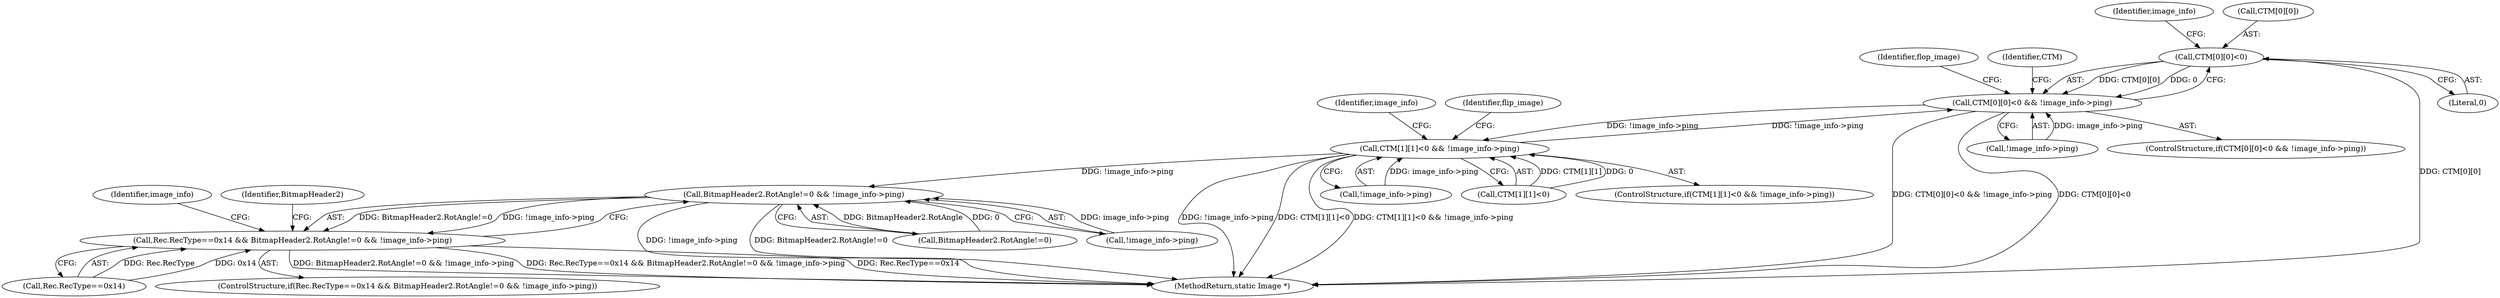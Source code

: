 digraph "0_ImageMagick_d9b2209a69ee90d8df81fb124eb66f593eb9f599_0@array" {
"1001632" [label="(Call,CTM[0][0]<0)"];
"1001631" [label="(Call,CTM[0][0]<0 && !image_info->ping)"];
"1001670" [label="(Call,CTM[1][1]<0 && !image_info->ping)"];
"1001015" [label="(Call,BitmapHeader2.RotAngle!=0 && !image_info->ping)"];
"1001009" [label="(Call,Rec.RecType==0x14 && BitmapHeader2.RotAngle!=0 && !image_info->ping)"];
"1001709" [label="(Identifier,image_info)"];
"1001016" [label="(Call,BitmapHeader2.RotAngle!=0)"];
"1001632" [label="(Call,CTM[0][0]<0)"];
"1001010" [label="(Call,Rec.RecType==0x14)"];
"1001639" [label="(Call,!image_info->ping)"];
"1001678" [label="(Call,!image_info->ping)"];
"1001914" [label="(MethodReturn,static Image *)"];
"1001128" [label="(Identifier,image_info)"];
"1001685" [label="(Identifier,flip_image)"];
"1001641" [label="(Identifier,image_info)"];
"1001633" [label="(Call,CTM[0][0])"];
"1001631" [label="(Call,CTM[0][0]<0 && !image_info->ping)"];
"1001671" [label="(Call,CTM[1][1]<0)"];
"1001669" [label="(ControlStructure,if(CTM[1][1]<0 && !image_info->ping))"];
"1001638" [label="(Literal,0)"];
"1001009" [label="(Call,Rec.RecType==0x14 && BitmapHeader2.RotAngle!=0 && !image_info->ping)"];
"1001646" [label="(Identifier,flop_image)"];
"1001630" [label="(ControlStructure,if(CTM[0][0]<0 && !image_info->ping))"];
"1001674" [label="(Identifier,CTM)"];
"1001015" [label="(Call,BitmapHeader2.RotAngle!=0 && !image_info->ping)"];
"1001008" [label="(ControlStructure,if(Rec.RecType==0x14 && BitmapHeader2.RotAngle!=0 && !image_info->ping))"];
"1001021" [label="(Call,!image_info->ping)"];
"1001029" [label="(Identifier,BitmapHeader2)"];
"1001670" [label="(Call,CTM[1][1]<0 && !image_info->ping)"];
"1001632" -> "1001631"  [label="AST: "];
"1001632" -> "1001638"  [label="CFG: "];
"1001633" -> "1001632"  [label="AST: "];
"1001638" -> "1001632"  [label="AST: "];
"1001641" -> "1001632"  [label="CFG: "];
"1001631" -> "1001632"  [label="CFG: "];
"1001632" -> "1001914"  [label="DDG: CTM[0][0]"];
"1001632" -> "1001631"  [label="DDG: CTM[0][0]"];
"1001632" -> "1001631"  [label="DDG: 0"];
"1001631" -> "1001630"  [label="AST: "];
"1001631" -> "1001639"  [label="CFG: "];
"1001639" -> "1001631"  [label="AST: "];
"1001646" -> "1001631"  [label="CFG: "];
"1001674" -> "1001631"  [label="CFG: "];
"1001631" -> "1001914"  [label="DDG: CTM[0][0]<0 && !image_info->ping"];
"1001631" -> "1001914"  [label="DDG: CTM[0][0]<0"];
"1001639" -> "1001631"  [label="DDG: image_info->ping"];
"1001670" -> "1001631"  [label="DDG: !image_info->ping"];
"1001631" -> "1001670"  [label="DDG: !image_info->ping"];
"1001670" -> "1001669"  [label="AST: "];
"1001670" -> "1001671"  [label="CFG: "];
"1001670" -> "1001678"  [label="CFG: "];
"1001671" -> "1001670"  [label="AST: "];
"1001678" -> "1001670"  [label="AST: "];
"1001685" -> "1001670"  [label="CFG: "];
"1001709" -> "1001670"  [label="CFG: "];
"1001670" -> "1001914"  [label="DDG: !image_info->ping"];
"1001670" -> "1001914"  [label="DDG: CTM[1][1]<0"];
"1001670" -> "1001914"  [label="DDG: CTM[1][1]<0 && !image_info->ping"];
"1001670" -> "1001015"  [label="DDG: !image_info->ping"];
"1001671" -> "1001670"  [label="DDG: CTM[1][1]"];
"1001671" -> "1001670"  [label="DDG: 0"];
"1001678" -> "1001670"  [label="DDG: image_info->ping"];
"1001015" -> "1001009"  [label="AST: "];
"1001015" -> "1001016"  [label="CFG: "];
"1001015" -> "1001021"  [label="CFG: "];
"1001016" -> "1001015"  [label="AST: "];
"1001021" -> "1001015"  [label="AST: "];
"1001009" -> "1001015"  [label="CFG: "];
"1001015" -> "1001914"  [label="DDG: !image_info->ping"];
"1001015" -> "1001914"  [label="DDG: BitmapHeader2.RotAngle!=0"];
"1001015" -> "1001009"  [label="DDG: BitmapHeader2.RotAngle!=0"];
"1001015" -> "1001009"  [label="DDG: !image_info->ping"];
"1001016" -> "1001015"  [label="DDG: BitmapHeader2.RotAngle"];
"1001016" -> "1001015"  [label="DDG: 0"];
"1001021" -> "1001015"  [label="DDG: image_info->ping"];
"1001009" -> "1001008"  [label="AST: "];
"1001009" -> "1001010"  [label="CFG: "];
"1001010" -> "1001009"  [label="AST: "];
"1001029" -> "1001009"  [label="CFG: "];
"1001128" -> "1001009"  [label="CFG: "];
"1001009" -> "1001914"  [label="DDG: BitmapHeader2.RotAngle!=0 && !image_info->ping"];
"1001009" -> "1001914"  [label="DDG: Rec.RecType==0x14 && BitmapHeader2.RotAngle!=0 && !image_info->ping"];
"1001009" -> "1001914"  [label="DDG: Rec.RecType==0x14"];
"1001010" -> "1001009"  [label="DDG: Rec.RecType"];
"1001010" -> "1001009"  [label="DDG: 0x14"];
}
